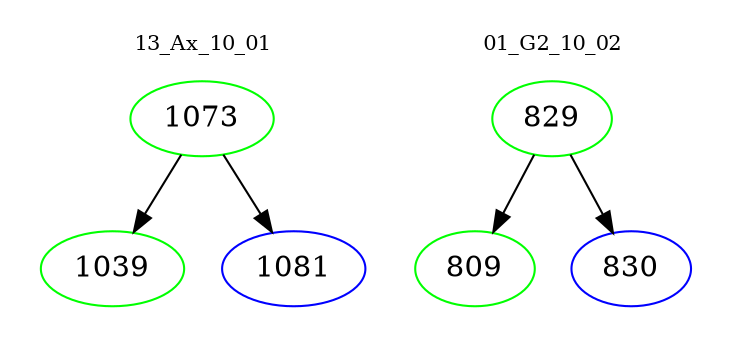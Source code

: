digraph{
subgraph cluster_0 {
color = white
label = "13_Ax_10_01";
fontsize=10;
T0_1073 [label="1073", color="green"]
T0_1073 -> T0_1039 [color="black"]
T0_1039 [label="1039", color="green"]
T0_1073 -> T0_1081 [color="black"]
T0_1081 [label="1081", color="blue"]
}
subgraph cluster_1 {
color = white
label = "01_G2_10_02";
fontsize=10;
T1_829 [label="829", color="green"]
T1_829 -> T1_809 [color="black"]
T1_809 [label="809", color="green"]
T1_829 -> T1_830 [color="black"]
T1_830 [label="830", color="blue"]
}
}
